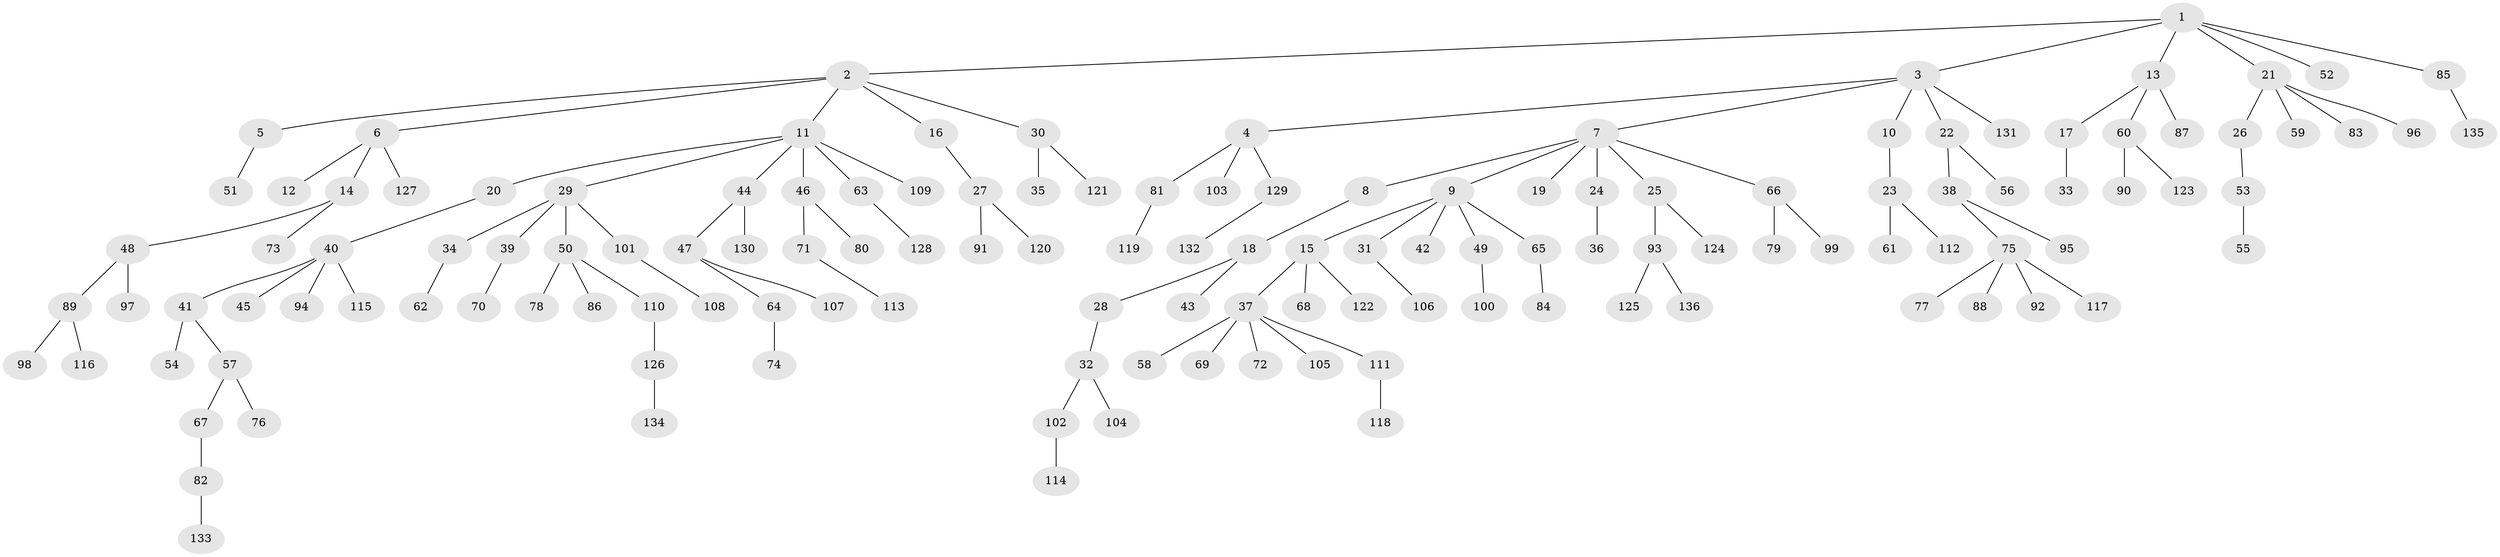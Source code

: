 // coarse degree distribution, {8: 0.031578947368421054, 5: 0.031578947368421054, 4: 0.08421052631578947, 2: 0.15789473684210525, 7: 0.010526315789473684, 6: 0.010526315789473684, 1: 0.6210526315789474, 3: 0.05263157894736842}
// Generated by graph-tools (version 1.1) at 2025/42/03/06/25 10:42:05]
// undirected, 136 vertices, 135 edges
graph export_dot {
graph [start="1"]
  node [color=gray90,style=filled];
  1;
  2;
  3;
  4;
  5;
  6;
  7;
  8;
  9;
  10;
  11;
  12;
  13;
  14;
  15;
  16;
  17;
  18;
  19;
  20;
  21;
  22;
  23;
  24;
  25;
  26;
  27;
  28;
  29;
  30;
  31;
  32;
  33;
  34;
  35;
  36;
  37;
  38;
  39;
  40;
  41;
  42;
  43;
  44;
  45;
  46;
  47;
  48;
  49;
  50;
  51;
  52;
  53;
  54;
  55;
  56;
  57;
  58;
  59;
  60;
  61;
  62;
  63;
  64;
  65;
  66;
  67;
  68;
  69;
  70;
  71;
  72;
  73;
  74;
  75;
  76;
  77;
  78;
  79;
  80;
  81;
  82;
  83;
  84;
  85;
  86;
  87;
  88;
  89;
  90;
  91;
  92;
  93;
  94;
  95;
  96;
  97;
  98;
  99;
  100;
  101;
  102;
  103;
  104;
  105;
  106;
  107;
  108;
  109;
  110;
  111;
  112;
  113;
  114;
  115;
  116;
  117;
  118;
  119;
  120;
  121;
  122;
  123;
  124;
  125;
  126;
  127;
  128;
  129;
  130;
  131;
  132;
  133;
  134;
  135;
  136;
  1 -- 2;
  1 -- 3;
  1 -- 13;
  1 -- 21;
  1 -- 52;
  1 -- 85;
  2 -- 5;
  2 -- 6;
  2 -- 11;
  2 -- 16;
  2 -- 30;
  3 -- 4;
  3 -- 7;
  3 -- 10;
  3 -- 22;
  3 -- 131;
  4 -- 81;
  4 -- 103;
  4 -- 129;
  5 -- 51;
  6 -- 12;
  6 -- 14;
  6 -- 127;
  7 -- 8;
  7 -- 9;
  7 -- 19;
  7 -- 24;
  7 -- 25;
  7 -- 66;
  8 -- 18;
  9 -- 15;
  9 -- 31;
  9 -- 42;
  9 -- 49;
  9 -- 65;
  10 -- 23;
  11 -- 20;
  11 -- 29;
  11 -- 44;
  11 -- 46;
  11 -- 63;
  11 -- 109;
  13 -- 17;
  13 -- 60;
  13 -- 87;
  14 -- 48;
  14 -- 73;
  15 -- 37;
  15 -- 68;
  15 -- 122;
  16 -- 27;
  17 -- 33;
  18 -- 28;
  18 -- 43;
  20 -- 40;
  21 -- 26;
  21 -- 59;
  21 -- 83;
  21 -- 96;
  22 -- 38;
  22 -- 56;
  23 -- 61;
  23 -- 112;
  24 -- 36;
  25 -- 93;
  25 -- 124;
  26 -- 53;
  27 -- 91;
  27 -- 120;
  28 -- 32;
  29 -- 34;
  29 -- 39;
  29 -- 50;
  29 -- 101;
  30 -- 35;
  30 -- 121;
  31 -- 106;
  32 -- 102;
  32 -- 104;
  34 -- 62;
  37 -- 58;
  37 -- 69;
  37 -- 72;
  37 -- 105;
  37 -- 111;
  38 -- 75;
  38 -- 95;
  39 -- 70;
  40 -- 41;
  40 -- 45;
  40 -- 94;
  40 -- 115;
  41 -- 54;
  41 -- 57;
  44 -- 47;
  44 -- 130;
  46 -- 71;
  46 -- 80;
  47 -- 64;
  47 -- 107;
  48 -- 89;
  48 -- 97;
  49 -- 100;
  50 -- 78;
  50 -- 86;
  50 -- 110;
  53 -- 55;
  57 -- 67;
  57 -- 76;
  60 -- 90;
  60 -- 123;
  63 -- 128;
  64 -- 74;
  65 -- 84;
  66 -- 79;
  66 -- 99;
  67 -- 82;
  71 -- 113;
  75 -- 77;
  75 -- 88;
  75 -- 92;
  75 -- 117;
  81 -- 119;
  82 -- 133;
  85 -- 135;
  89 -- 98;
  89 -- 116;
  93 -- 125;
  93 -- 136;
  101 -- 108;
  102 -- 114;
  110 -- 126;
  111 -- 118;
  126 -- 134;
  129 -- 132;
}
